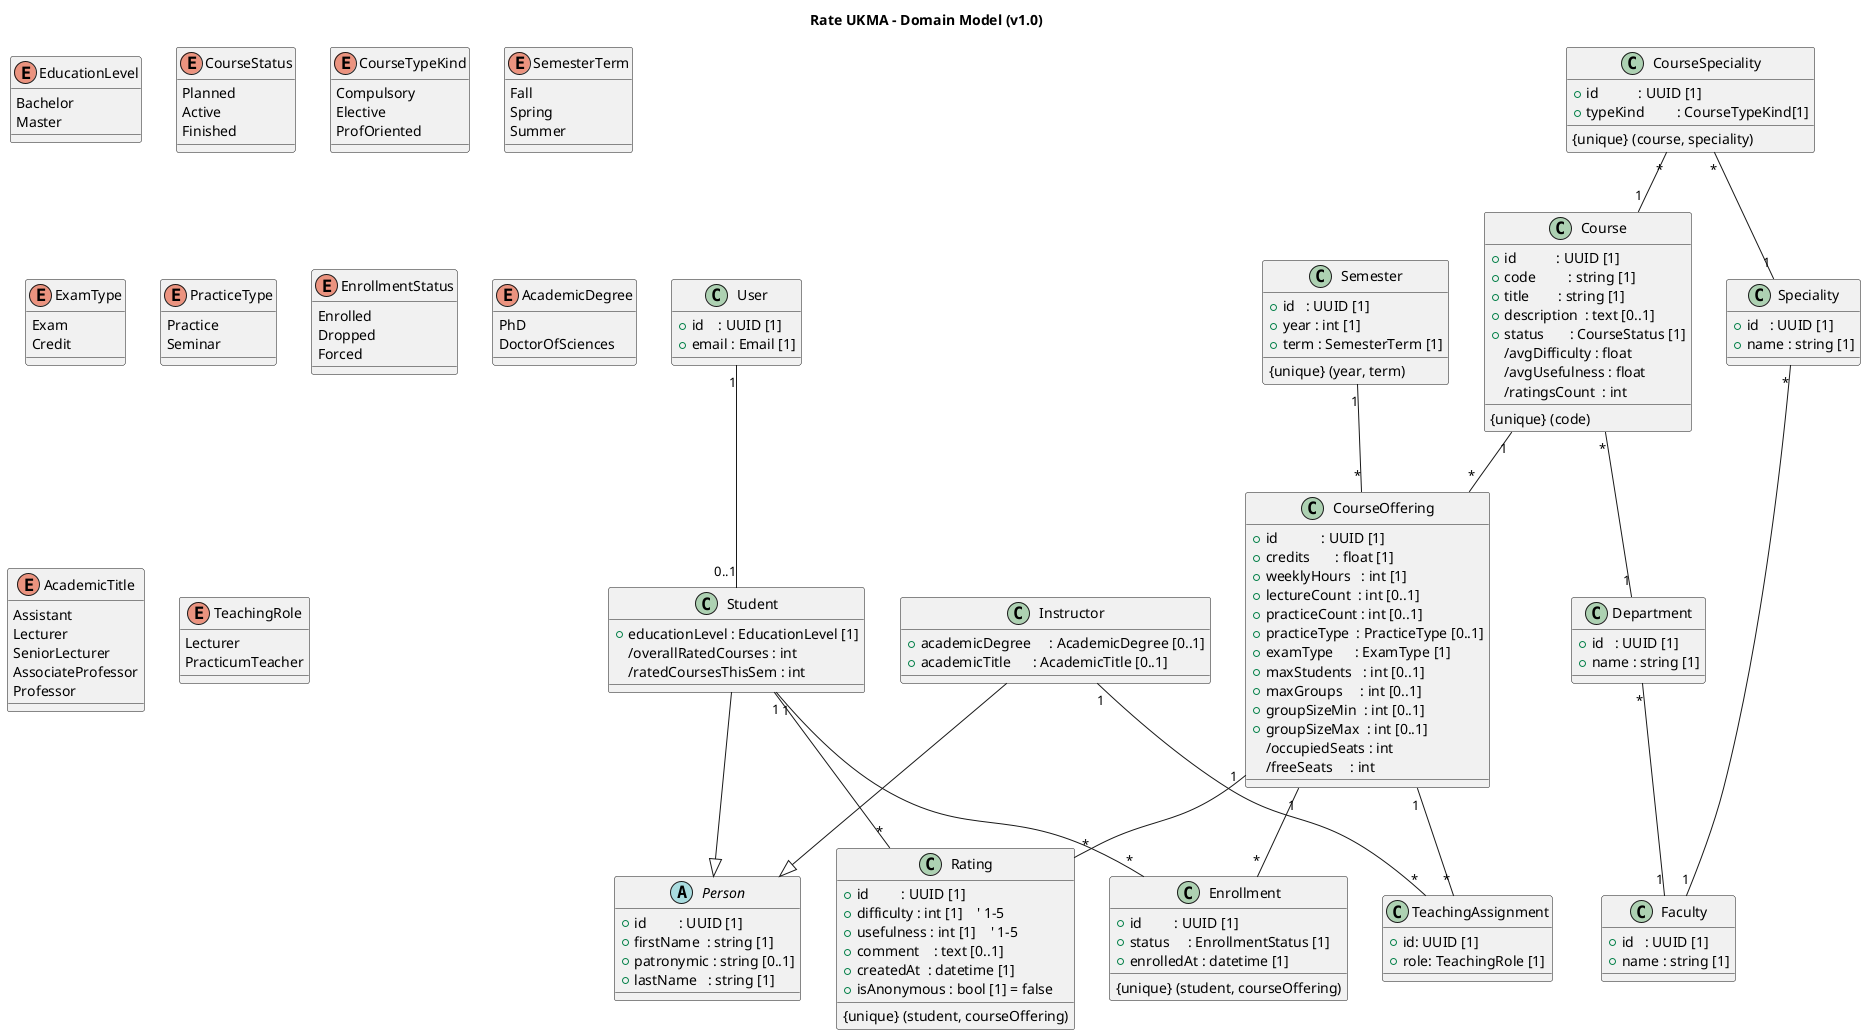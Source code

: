 @startuml core-domain-model
title Rate UKMA – Domain Model (v1.0)

class User {
  +id    : UUID [1]
  +email : Email [1]
}

abstract class Person {
  +id         : UUID [1]
  +firstName  : string [1]
  +patronymic : string [0..1]
  +lastName   : string [1]
}

class Student {
  +educationLevel : EducationLevel [1]
  /overallRatedCourses : int
  /ratedCoursesThisSem : int
}
User "1" -- "0..1" Student
Student --|> Person

class Instructor {
  +academicDegree     : AcademicDegree [0..1]
  +academicTitle      : AcademicTitle [0..1]
}
Instructor --|> Person

class Faculty {
  +id   : UUID [1]
  +name : string [1]
}

class Department {
  +id   : UUID [1]
  +name : string [1]
}
Department "*" -- "1" Faculty

class Speciality {
  +id   : UUID [1]
  +name : string [1]
}
Speciality "*" -- "1" Faculty

class Course {
  +id           : UUID [1]
  +code         : string [1]
  +title        : string [1]
  +description  : text [0..1]
  +status       : CourseStatus [1]
  /avgDifficulty : float
  /avgUsefulness : float
  /ratingsCount  : int
  {unique} (code)
}
Course "*" -- "1" Department

class CourseSpeciality {
  +id           : UUID [1]
  +typeKind         : CourseTypeKind[1]
  {unique} (course, speciality)
}
CourseSpeciality "*" -- "1" Course
CourseSpeciality "*" -- "1" Speciality

class Semester {
  +id   : UUID [1]
  +year : int [1]
  +term : SemesterTerm [1]
  {unique} (year, term)
}

class CourseOffering {
  +id            : UUID [1]
  +credits       : float [1]
  +weeklyHours   : int [1]
  +lectureCount  : int [0..1]
  +practiceCount : int [0..1]
  +practiceType  : PracticeType [0..1]
  +examType      : ExamType [1]
  +maxStudents   : int [0..1]
  +maxGroups     : int [0..1]
  +groupSizeMin  : int [0..1]
  +groupSizeMax  : int [0..1]
  /occupiedSeats : int
  /freeSeats     : int
}
Course "1"   -- "*" CourseOffering
Semester "1" -- "*" CourseOffering

class TeachingAssignment {
  +id: UUID [1]
  +role: TeachingRole [1]
}
CourseOffering "1" -- "*" TeachingAssignment
Instructor "1" -- "*" TeachingAssignment


class Enrollment {
  +id         : UUID [1]
  +status     : EnrollmentStatus [1]
  +enrolledAt : datetime [1]
  {unique} (student, courseOffering)
}
Student "1"        -- "*" Enrollment
CourseOffering "1" -- "*" Enrollment

class Rating {
  +id         : UUID [1]
  +difficulty : int [1]    ' 1–5
  +usefulness : int [1]    ' 1–5
  +comment    : text [0..1]
  +createdAt  : datetime [1]
  +isAnonymous : bool [1] = false
  {unique} (student, courseOffering)
}
Student "1" -- "*" Rating
CourseOffering  "1" -- "*" Rating

enum EducationLevel {
  Bachelor
  Master
}

enum CourseStatus {
  Planned
  Active
  Finished
}

enum CourseTypeKind {
  Compulsory
  Elective
  ProfOriented
}

enum SemesterTerm {
  Fall
  Spring
  Summer
}

enum ExamType {
  Exam
  Credit
}

enum PracticeType {
  Practice
  Seminar
}

enum EnrollmentStatus {
  Enrolled
  Dropped
  Forced
}

enum AcademicDegree {
  PhD
  DoctorOfSciences
}

enum AcademicTitle {
  Assistant
  Lecturer
  SeniorLecturer
  AssociateProfessor   
  Professor            
}

enum TeachingRole {
  Lecturer
  PracticumTeacher
}

@enduml
